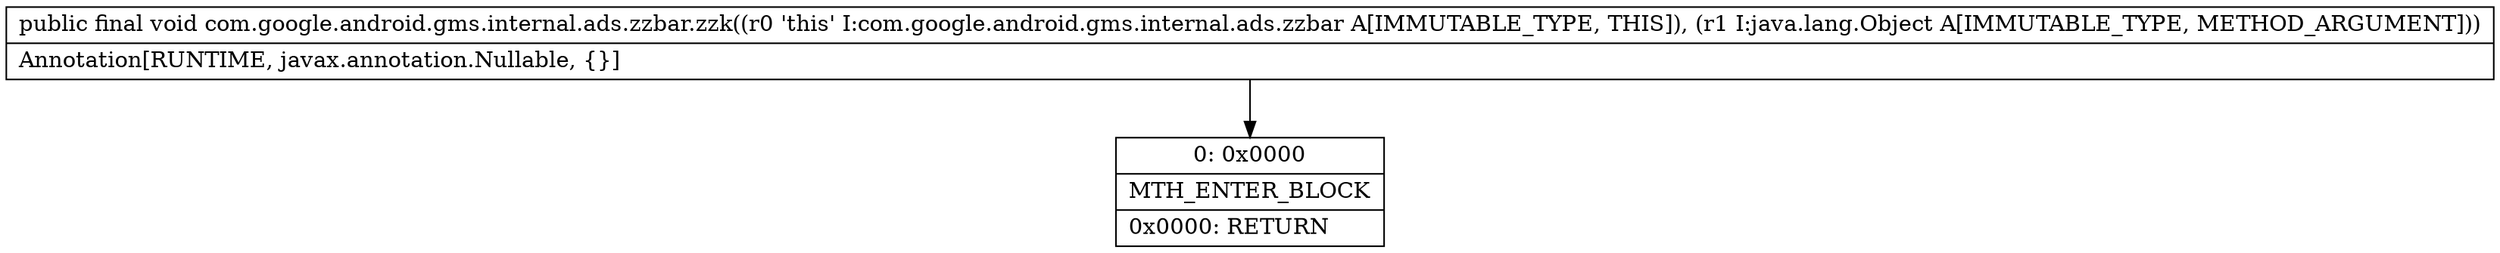 digraph "CFG forcom.google.android.gms.internal.ads.zzbar.zzk(Ljava\/lang\/Object;)V" {
Node_0 [shape=record,label="{0\:\ 0x0000|MTH_ENTER_BLOCK\l|0x0000: RETURN   \l}"];
MethodNode[shape=record,label="{public final void com.google.android.gms.internal.ads.zzbar.zzk((r0 'this' I:com.google.android.gms.internal.ads.zzbar A[IMMUTABLE_TYPE, THIS]), (r1 I:java.lang.Object A[IMMUTABLE_TYPE, METHOD_ARGUMENT]))  | Annotation[RUNTIME, javax.annotation.Nullable, \{\}]\l}"];
MethodNode -> Node_0;
}

